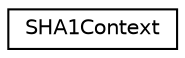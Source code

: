 digraph "Graphical Class Hierarchy"
{
 // LATEX_PDF_SIZE
  edge [fontname="Helvetica",fontsize="10",labelfontname="Helvetica",labelfontsize="10"];
  node [fontname="Helvetica",fontsize="10",shape=record];
  rankdir="LR";
  Node0 [label="SHA1Context",height=0.2,width=0.4,color="black", fillcolor="white", style="filled",URL="$structSHA1Context.html",tooltip=" "];
}
